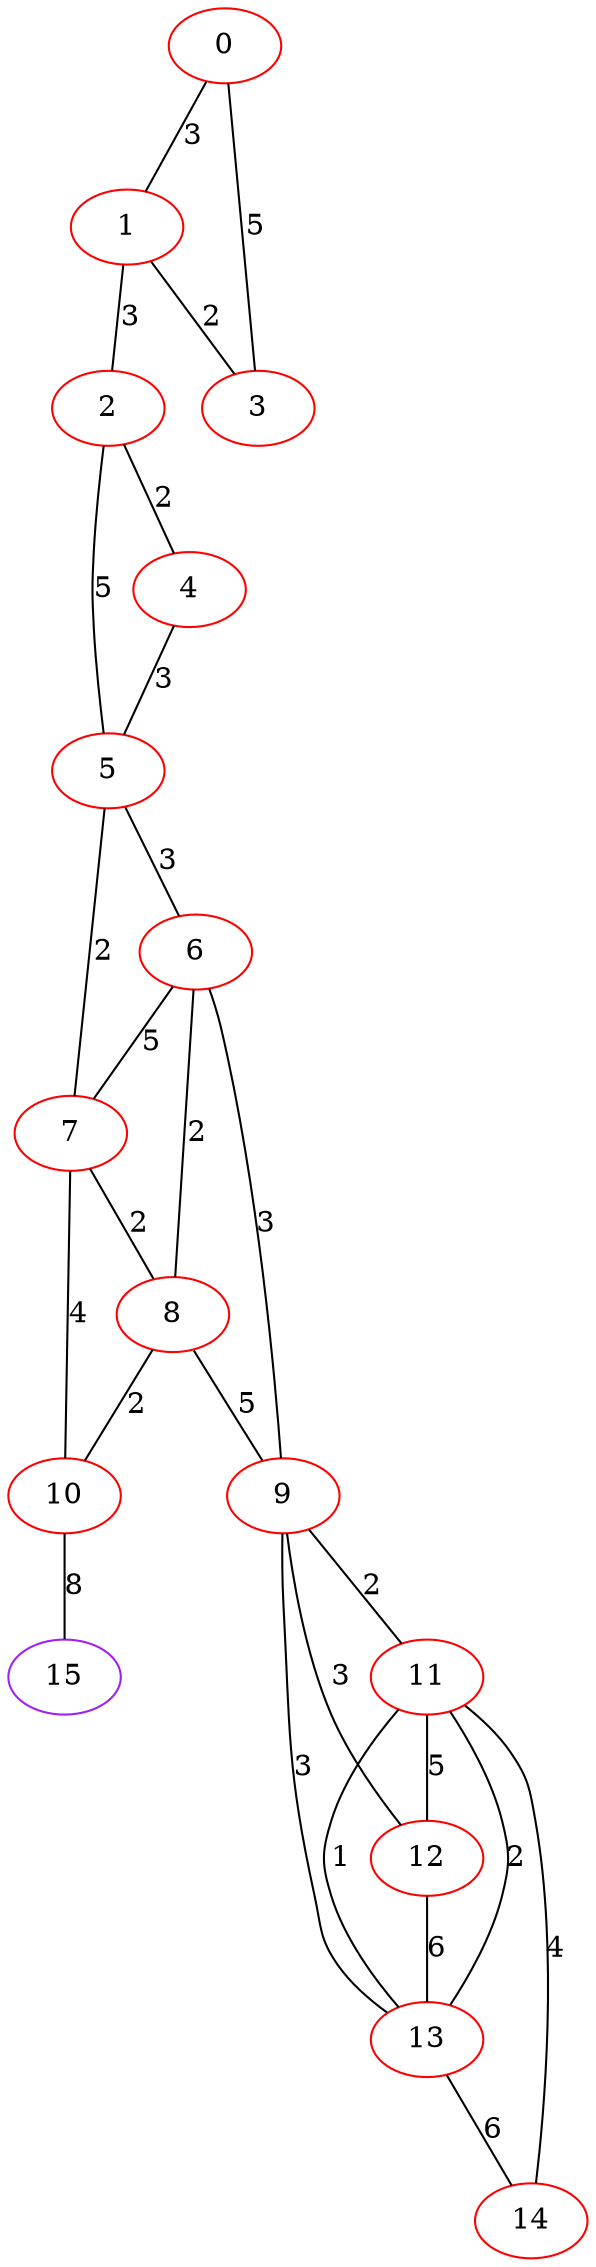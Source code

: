 graph "" {
0 [color=red, weight=1];
1 [color=red, weight=1];
2 [color=red, weight=1];
3 [color=red, weight=1];
4 [color=red, weight=1];
5 [color=red, weight=1];
6 [color=red, weight=1];
7 [color=red, weight=1];
8 [color=red, weight=1];
9 [color=red, weight=1];
10 [color=red, weight=1];
11 [color=red, weight=1];
12 [color=red, weight=1];
13 [color=red, weight=1];
14 [color=red, weight=1];
15 [color=purple, weight=4];
0 -- 1  [key=0, label=3];
0 -- 3  [key=0, label=5];
1 -- 2  [key=0, label=3];
1 -- 3  [key=0, label=2];
2 -- 4  [key=0, label=2];
2 -- 5  [key=0, label=5];
4 -- 5  [key=0, label=3];
5 -- 6  [key=0, label=3];
5 -- 7  [key=0, label=2];
6 -- 8  [key=0, label=2];
6 -- 9  [key=0, label=3];
6 -- 7  [key=0, label=5];
7 -- 8  [key=0, label=2];
7 -- 10  [key=0, label=4];
8 -- 9  [key=0, label=5];
8 -- 10  [key=0, label=2];
9 -- 11  [key=0, label=2];
9 -- 12  [key=0, label=3];
9 -- 13  [key=0, label=3];
10 -- 15  [key=0, label=8];
11 -- 12  [key=0, label=5];
11 -- 13  [key=0, label=1];
11 -- 13  [key=1, label=2];
11 -- 14  [key=0, label=4];
12 -- 13  [key=0, label=6];
13 -- 14  [key=0, label=6];
}
